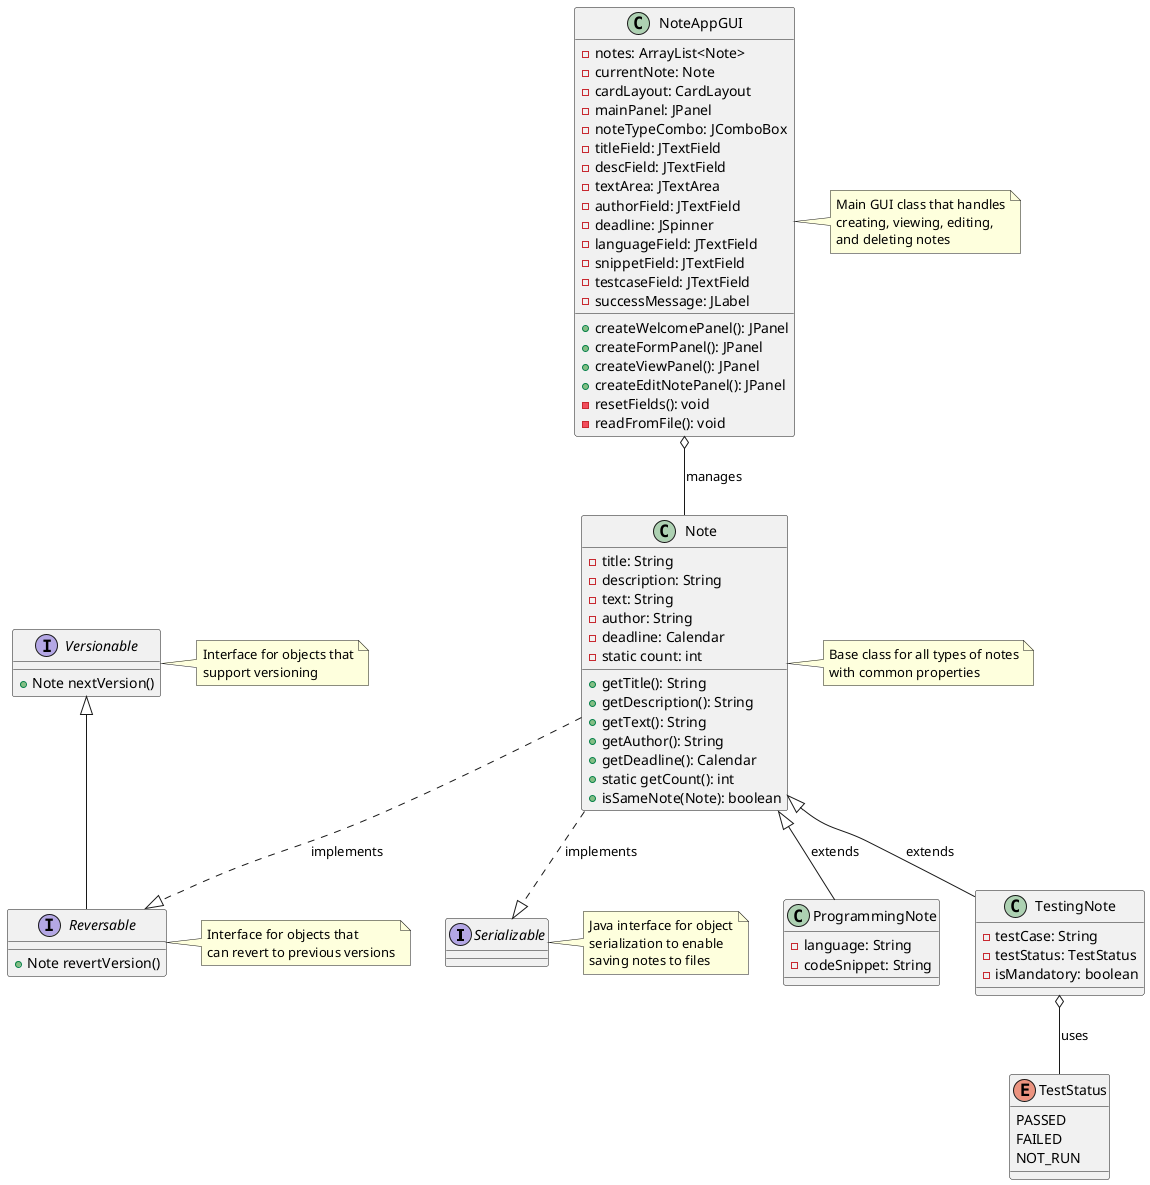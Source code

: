 @startuml NoteSystem

' Interfaces
interface Serializable {
}

interface Versionable {
    + Note nextVersion()
}

interface Reversable extends Versionable {
  + Note revertVersion()
}

' Enums
enum TestStatus {
  PASSED
  FAILED
  NOT_RUN
}

' Main Note class
class Note {
  - title: String
  - description: String
  - text: String
  - author: String
  - deadline: Calendar
  - static count: int
  + getTitle(): String
  + getDescription(): String
  + getText(): String
  + getAuthor(): String
  + getDeadline(): Calendar
  + static getCount(): int
  + isSameNote(Note): boolean
}

' Specialized Note types
class ProgrammingNote {
  - language: String
  - codeSnippet: String
}

class TestingNote {
  - testCase: String
  - testStatus: TestStatus
  - isMandatory: boolean
}

' GUI classes
class NoteAppGUI {
  - notes: ArrayList<Note>
  - currentNote: Note
  - cardLayout: CardLayout
  - mainPanel: JPanel
  - noteTypeCombo: JComboBox
  - titleField: JTextField
  - descField: JTextField
  - textArea: JTextArea
  - authorField: JTextField
  - deadline: JSpinner
  - languageField: JTextField
  - snippetField: JTextField
  - testcaseField: JTextField
  - successMessage: JLabel
  + createWelcomePanel(): JPanel
  + createFormPanel(): JPanel
  + createViewPanel(): JPanel
  + createEditNotePanel(): JPanel
  - resetFields(): void
  - readFromFile(): void
}

' Relationships
Note <|-- ProgrammingNote : extends
Note <|-- TestingNote : extends
NoteAppGUI o-- Note : manages
Note ..|> Serializable : implements
Note ..|> Reversable : implements
TestingNote o-- TestStatus : uses

note right of Note
  Base class for all types of notes
  with common properties
end note

note right of NoteAppGUI
  Main GUI class that handles
  creating, viewing, editing,
  and deleting notes
end note

note right of Serializable
  Java interface for object
  serialization to enable
  saving notes to files
end note

note right of Versionable
  Interface for objects that
  support versioning
end note

note right of Reversable
  Interface for objects that
  can revert to previous versions
end note

@enduml
